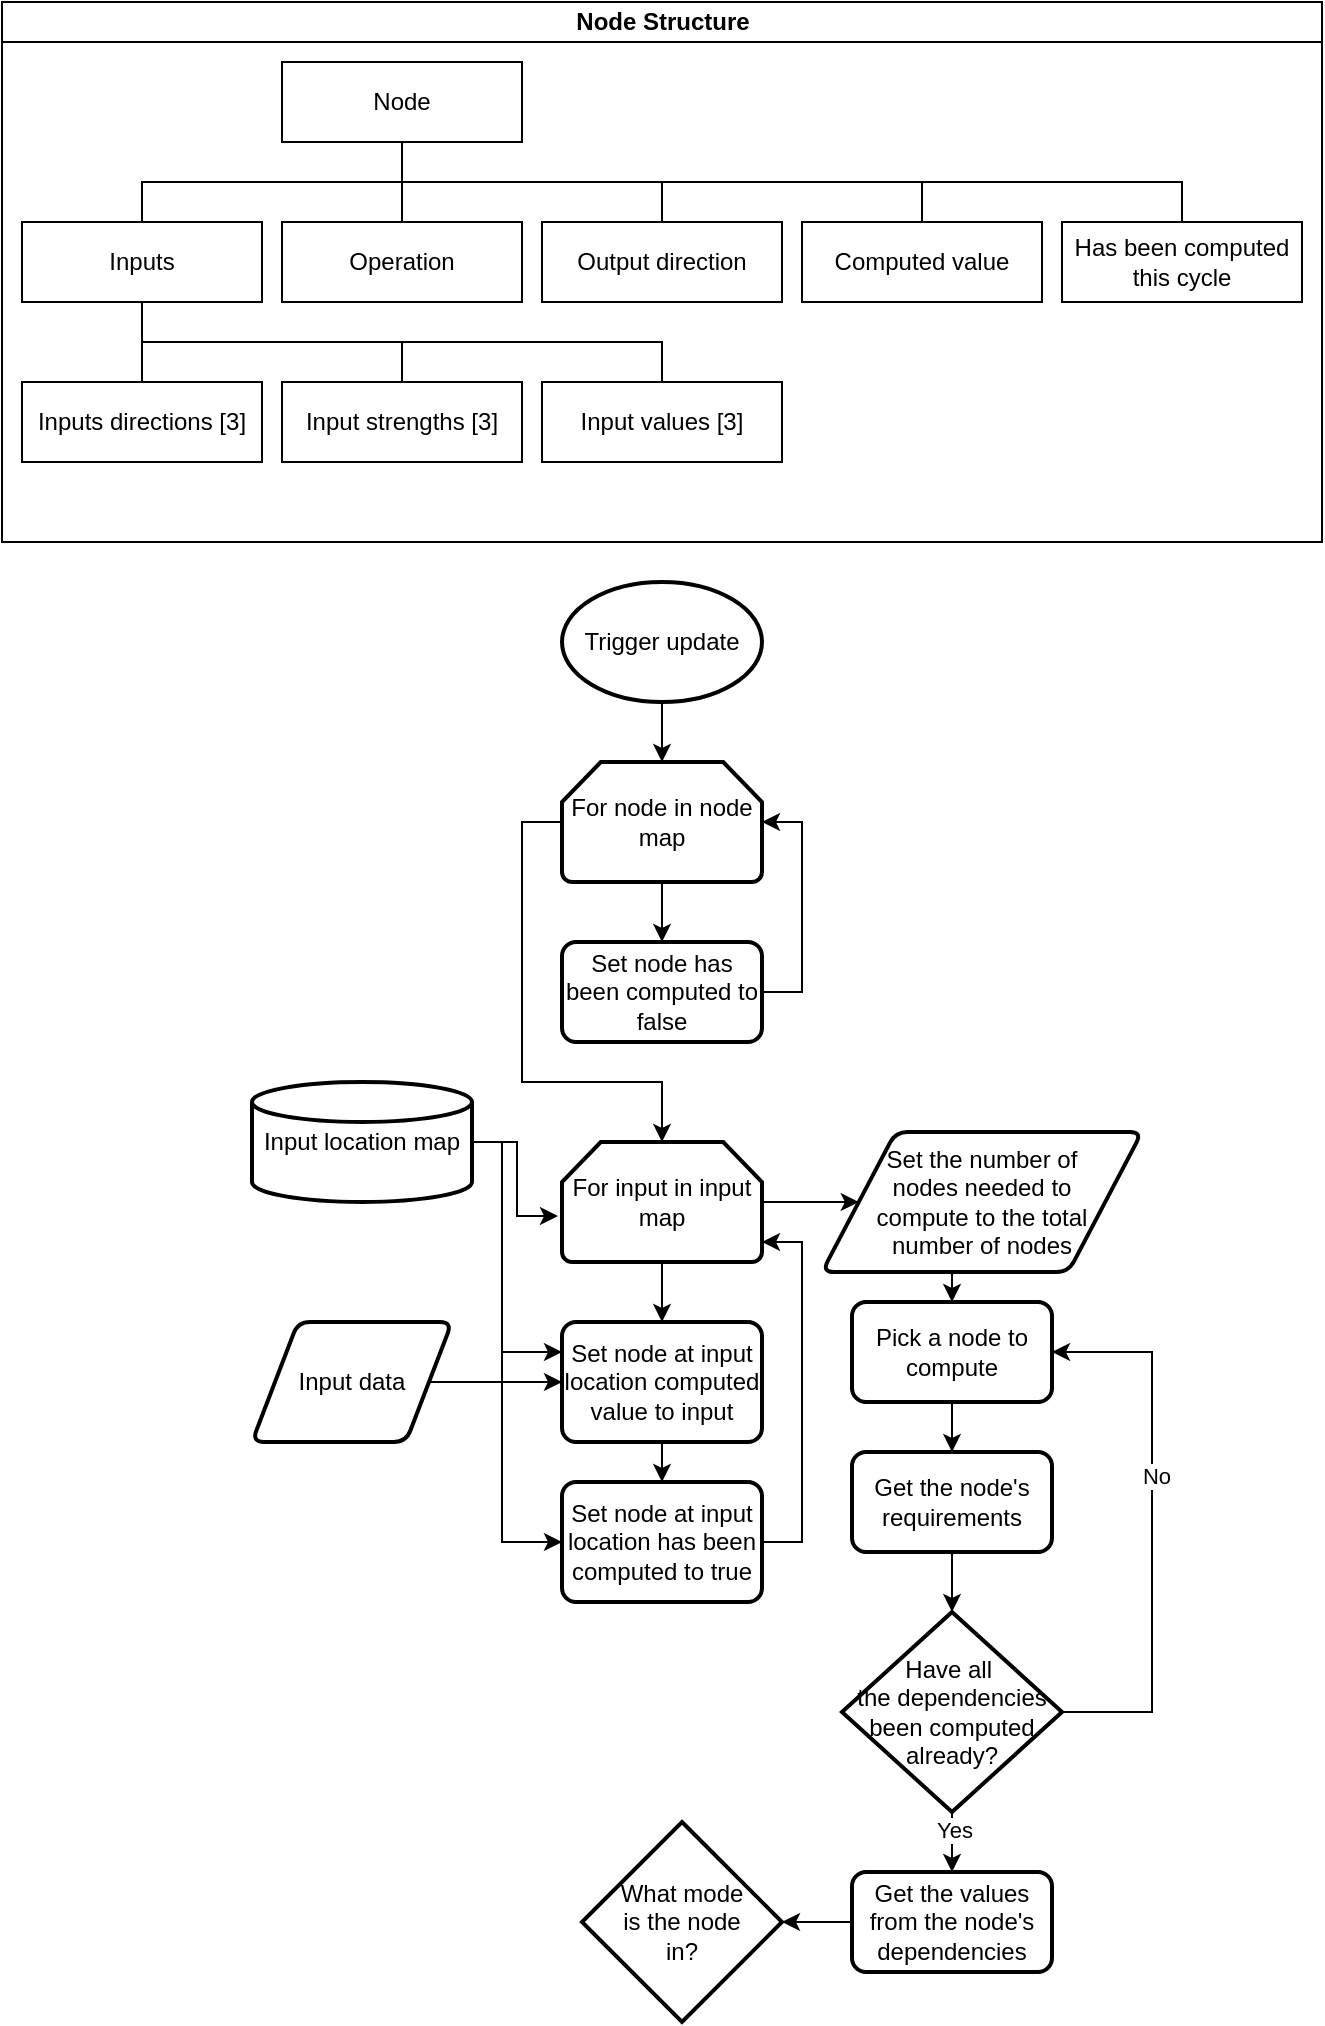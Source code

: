 <mxfile version="13.0.3" type="device"><diagram id="FFgyu5ohU4zH0UG_RXt_" name="Page-1"><mxGraphModel dx="946" dy="599" grid="1" gridSize="10" guides="1" tooltips="1" connect="1" arrows="1" fold="1" page="1" pageScale="1" pageWidth="827" pageHeight="1169" math="0" shadow="0"><root><mxCell id="0"/><mxCell id="1" parent="0"/><mxCell id="eCqM86l0S-8VM-PguCR6-3" value="Node Structure" style="swimlane;html=1;startSize=20;horizontal=1;containerType=tree;" vertex="1" parent="1"><mxGeometry x="10" y="10" width="660" height="270" as="geometry"/></mxCell><mxCell id="eCqM86l0S-8VM-PguCR6-5" value="Node" style="whiteSpace=wrap;html=1;treeFolding=1;treeMoving=1;newEdgeStyle={&quot;edgeStyle&quot;:&quot;elbowEdgeStyle&quot;,&quot;startArrow&quot;:&quot;none&quot;,&quot;endArrow&quot;:&quot;none&quot;};" vertex="1" parent="eCqM86l0S-8VM-PguCR6-3"><mxGeometry x="140" y="30" width="120" height="40" as="geometry"/></mxCell><mxCell id="eCqM86l0S-8VM-PguCR6-8" value="" style="edgeStyle=elbowEdgeStyle;rounded=0;orthogonalLoop=1;jettySize=auto;html=1;elbow=vertical;startArrow=none;endArrow=none;" edge="1" source="eCqM86l0S-8VM-PguCR6-5" target="eCqM86l0S-8VM-PguCR6-9" parent="eCqM86l0S-8VM-PguCR6-3"><mxGeometry relative="1" as="geometry"/></mxCell><mxCell id="eCqM86l0S-8VM-PguCR6-9" value="Operation" style="whiteSpace=wrap;html=1;treeFolding=1;treeMoving=1;newEdgeStyle={&quot;edgeStyle&quot;:&quot;elbowEdgeStyle&quot;,&quot;startArrow&quot;:&quot;none&quot;,&quot;endArrow&quot;:&quot;none&quot;};" vertex="1" parent="eCqM86l0S-8VM-PguCR6-3"><mxGeometry x="140" y="110" width="120" height="40" as="geometry"/></mxCell><mxCell id="eCqM86l0S-8VM-PguCR6-10" value="" style="edgeStyle=elbowEdgeStyle;rounded=0;orthogonalLoop=1;jettySize=auto;html=1;elbow=vertical;startArrow=none;endArrow=none;" edge="1" source="eCqM86l0S-8VM-PguCR6-5" target="eCqM86l0S-8VM-PguCR6-11" parent="eCqM86l0S-8VM-PguCR6-3"><mxGeometry relative="1" as="geometry"/></mxCell><mxCell id="eCqM86l0S-8VM-PguCR6-11" value="Output direction" style="whiteSpace=wrap;html=1;treeFolding=1;treeMoving=1;newEdgeStyle={&quot;edgeStyle&quot;:&quot;elbowEdgeStyle&quot;,&quot;startArrow&quot;:&quot;none&quot;,&quot;endArrow&quot;:&quot;none&quot;};" vertex="1" parent="eCqM86l0S-8VM-PguCR6-3"><mxGeometry x="270" y="110" width="120" height="40" as="geometry"/></mxCell><mxCell id="eCqM86l0S-8VM-PguCR6-14" value="" style="edgeStyle=elbowEdgeStyle;rounded=0;orthogonalLoop=1;jettySize=auto;html=1;elbow=vertical;startArrow=none;endArrow=none;" edge="1" source="eCqM86l0S-8VM-PguCR6-5" target="eCqM86l0S-8VM-PguCR6-15" parent="eCqM86l0S-8VM-PguCR6-3"><mxGeometry relative="1" as="geometry"/></mxCell><mxCell id="eCqM86l0S-8VM-PguCR6-15" value="Inputs" style="whiteSpace=wrap;html=1;treeFolding=1;treeMoving=1;newEdgeStyle={&quot;edgeStyle&quot;:&quot;elbowEdgeStyle&quot;,&quot;startArrow&quot;:&quot;none&quot;,&quot;endArrow&quot;:&quot;none&quot;};" vertex="1" parent="eCqM86l0S-8VM-PguCR6-3"><mxGeometry x="10" y="110" width="120" height="40" as="geometry"/></mxCell><mxCell id="eCqM86l0S-8VM-PguCR6-16" value="" style="edgeStyle=elbowEdgeStyle;rounded=0;orthogonalLoop=1;jettySize=auto;html=1;elbow=vertical;startArrow=none;endArrow=none;" edge="1" target="eCqM86l0S-8VM-PguCR6-17" source="eCqM86l0S-8VM-PguCR6-15" parent="eCqM86l0S-8VM-PguCR6-3"><mxGeometry relative="1" as="geometry"><mxPoint x="440" y="220" as="sourcePoint"/></mxGeometry></mxCell><mxCell id="eCqM86l0S-8VM-PguCR6-17" value="Inputs directions [3]" style="whiteSpace=wrap;html=1;treeFolding=1;treeMoving=1;newEdgeStyle={&quot;edgeStyle&quot;:&quot;elbowEdgeStyle&quot;,&quot;startArrow&quot;:&quot;none&quot;,&quot;endArrow&quot;:&quot;none&quot;};" vertex="1" parent="eCqM86l0S-8VM-PguCR6-3"><mxGeometry x="10" y="190" width="120" height="40" as="geometry"/></mxCell><mxCell id="eCqM86l0S-8VM-PguCR6-18" value="" style="edgeStyle=elbowEdgeStyle;rounded=0;orthogonalLoop=1;jettySize=auto;html=1;elbow=vertical;startArrow=none;endArrow=none;" edge="1" target="eCqM86l0S-8VM-PguCR6-19" source="eCqM86l0S-8VM-PguCR6-15" parent="eCqM86l0S-8VM-PguCR6-3"><mxGeometry relative="1" as="geometry"><mxPoint x="440" y="220" as="sourcePoint"/></mxGeometry></mxCell><mxCell id="eCqM86l0S-8VM-PguCR6-19" value="Input strengths [3]" style="whiteSpace=wrap;html=1;treeFolding=1;treeMoving=1;newEdgeStyle={&quot;edgeStyle&quot;:&quot;elbowEdgeStyle&quot;,&quot;startArrow&quot;:&quot;none&quot;,&quot;endArrow&quot;:&quot;none&quot;};" vertex="1" parent="eCqM86l0S-8VM-PguCR6-3"><mxGeometry x="140" y="190" width="120" height="40" as="geometry"/></mxCell><mxCell id="eCqM86l0S-8VM-PguCR6-20" value="" style="edgeStyle=elbowEdgeStyle;rounded=0;orthogonalLoop=1;jettySize=auto;html=1;elbow=vertical;startArrow=none;endArrow=none;" edge="1" target="eCqM86l0S-8VM-PguCR6-21" source="eCqM86l0S-8VM-PguCR6-15" parent="eCqM86l0S-8VM-PguCR6-3"><mxGeometry relative="1" as="geometry"><mxPoint x="340" y="220" as="sourcePoint"/></mxGeometry></mxCell><mxCell id="eCqM86l0S-8VM-PguCR6-21" value="Input values [3]" style="whiteSpace=wrap;html=1;treeFolding=1;treeMoving=1;newEdgeStyle={&quot;edgeStyle&quot;:&quot;elbowEdgeStyle&quot;,&quot;startArrow&quot;:&quot;none&quot;,&quot;endArrow&quot;:&quot;none&quot;};" vertex="1" parent="eCqM86l0S-8VM-PguCR6-3"><mxGeometry x="270" y="190" width="120" height="40" as="geometry"/></mxCell><mxCell id="eCqM86l0S-8VM-PguCR6-22" value="" style="edgeStyle=elbowEdgeStyle;rounded=0;orthogonalLoop=1;jettySize=auto;html=1;elbow=vertical;startArrow=none;endArrow=none;" edge="1" source="eCqM86l0S-8VM-PguCR6-5" target="eCqM86l0S-8VM-PguCR6-23" parent="eCqM86l0S-8VM-PguCR6-3"><mxGeometry relative="1" as="geometry"/></mxCell><mxCell id="eCqM86l0S-8VM-PguCR6-23" value="Computed value" style="whiteSpace=wrap;html=1;treeFolding=1;treeMoving=1;newEdgeStyle={&quot;edgeStyle&quot;:&quot;elbowEdgeStyle&quot;,&quot;startArrow&quot;:&quot;none&quot;,&quot;endArrow&quot;:&quot;none&quot;};" vertex="1" parent="eCqM86l0S-8VM-PguCR6-3"><mxGeometry x="400" y="110" width="120" height="40" as="geometry"/></mxCell><mxCell id="eCqM86l0S-8VM-PguCR6-24" value="" style="edgeStyle=elbowEdgeStyle;rounded=0;orthogonalLoop=1;jettySize=auto;html=1;elbow=vertical;startArrow=none;endArrow=none;" edge="1" source="eCqM86l0S-8VM-PguCR6-5" target="eCqM86l0S-8VM-PguCR6-25" parent="eCqM86l0S-8VM-PguCR6-3"><mxGeometry relative="1" as="geometry"/></mxCell><mxCell id="eCqM86l0S-8VM-PguCR6-25" value="Has been computed this cycle" style="whiteSpace=wrap;html=1;treeFolding=1;treeMoving=1;newEdgeStyle={&quot;edgeStyle&quot;:&quot;elbowEdgeStyle&quot;,&quot;startArrow&quot;:&quot;none&quot;,&quot;endArrow&quot;:&quot;none&quot;};" vertex="1" parent="eCqM86l0S-8VM-PguCR6-3"><mxGeometry x="530" y="110" width="120" height="40" as="geometry"/></mxCell><mxCell id="eCqM86l0S-8VM-PguCR6-56" value="" style="edgeStyle=orthogonalEdgeStyle;rounded=0;orthogonalLoop=1;jettySize=auto;html=1;" edge="1" parent="1" source="eCqM86l0S-8VM-PguCR6-26" target="eCqM86l0S-8VM-PguCR6-51"><mxGeometry relative="1" as="geometry"/></mxCell><mxCell id="eCqM86l0S-8VM-PguCR6-26" value="Trigger update" style="strokeWidth=2;html=1;shape=mxgraph.flowchart.start_1;whiteSpace=wrap;" vertex="1" parent="1"><mxGeometry x="290" y="300" width="100" height="60" as="geometry"/></mxCell><mxCell id="eCqM86l0S-8VM-PguCR6-39" style="edgeStyle=orthogonalEdgeStyle;rounded=0;orthogonalLoop=1;jettySize=auto;html=1;entryX=0;entryY=0.5;entryDx=0;entryDy=0;" edge="1" parent="1" source="eCqM86l0S-8VM-PguCR6-27" target="eCqM86l0S-8VM-PguCR6-38"><mxGeometry relative="1" as="geometry"/></mxCell><mxCell id="eCqM86l0S-8VM-PguCR6-27" value="Input data" style="shape=parallelogram;html=1;strokeWidth=2;perimeter=parallelogramPerimeter;whiteSpace=wrap;rounded=1;arcSize=12;size=0.23;" vertex="1" parent="1"><mxGeometry x="135" y="670" width="100" height="60" as="geometry"/></mxCell><mxCell id="eCqM86l0S-8VM-PguCR6-33" style="edgeStyle=orthogonalEdgeStyle;rounded=0;orthogonalLoop=1;jettySize=auto;html=1;entryX=-0.02;entryY=0.617;entryDx=0;entryDy=0;entryPerimeter=0;" edge="1" parent="1" source="eCqM86l0S-8VM-PguCR6-29" target="eCqM86l0S-8VM-PguCR6-31"><mxGeometry relative="1" as="geometry"/></mxCell><mxCell id="eCqM86l0S-8VM-PguCR6-40" style="edgeStyle=orthogonalEdgeStyle;rounded=0;orthogonalLoop=1;jettySize=auto;html=1;entryX=0;entryY=0.25;entryDx=0;entryDy=0;" edge="1" parent="1" source="eCqM86l0S-8VM-PguCR6-29" target="eCqM86l0S-8VM-PguCR6-38"><mxGeometry relative="1" as="geometry"><Array as="points"><mxPoint x="260" y="580"/><mxPoint x="260" y="685"/></Array></mxGeometry></mxCell><mxCell id="eCqM86l0S-8VM-PguCR6-43" style="edgeStyle=orthogonalEdgeStyle;rounded=0;orthogonalLoop=1;jettySize=auto;html=1;entryX=0;entryY=0.5;entryDx=0;entryDy=0;" edge="1" parent="1" source="eCqM86l0S-8VM-PguCR6-29" target="eCqM86l0S-8VM-PguCR6-41"><mxGeometry relative="1" as="geometry"><Array as="points"><mxPoint x="260" y="580"/><mxPoint x="260" y="780"/></Array></mxGeometry></mxCell><mxCell id="eCqM86l0S-8VM-PguCR6-29" value="Input location map" style="strokeWidth=2;html=1;shape=mxgraph.flowchart.database;whiteSpace=wrap;" vertex="1" parent="1"><mxGeometry x="135" y="550" width="110" height="60" as="geometry"/></mxCell><mxCell id="eCqM86l0S-8VM-PguCR6-35" value="" style="edgeStyle=orthogonalEdgeStyle;rounded=0;orthogonalLoop=1;jettySize=auto;html=1;entryX=0.5;entryY=0;entryDx=0;entryDy=0;" edge="1" parent="1" source="eCqM86l0S-8VM-PguCR6-31" target="eCqM86l0S-8VM-PguCR6-38"><mxGeometry relative="1" as="geometry"><mxPoint x="340" y="670" as="targetPoint"/></mxGeometry></mxCell><mxCell id="eCqM86l0S-8VM-PguCR6-72" style="edgeStyle=orthogonalEdgeStyle;rounded=0;orthogonalLoop=1;jettySize=auto;html=1;entryX=0;entryY=0.5;entryDx=0;entryDy=0;" edge="1" parent="1" source="eCqM86l0S-8VM-PguCR6-31" target="eCqM86l0S-8VM-PguCR6-71"><mxGeometry relative="1" as="geometry"/></mxCell><mxCell id="eCqM86l0S-8VM-PguCR6-31" value="For input in input map" style="strokeWidth=2;html=1;shape=mxgraph.flowchart.loop_limit;whiteSpace=wrap;" vertex="1" parent="1"><mxGeometry x="290" y="580" width="100" height="60" as="geometry"/></mxCell><mxCell id="eCqM86l0S-8VM-PguCR6-42" value="" style="edgeStyle=orthogonalEdgeStyle;rounded=0;orthogonalLoop=1;jettySize=auto;html=1;" edge="1" parent="1" source="eCqM86l0S-8VM-PguCR6-38" target="eCqM86l0S-8VM-PguCR6-41"><mxGeometry relative="1" as="geometry"/></mxCell><mxCell id="eCqM86l0S-8VM-PguCR6-38" value="Set node at input location computed value to input" style="rounded=1;whiteSpace=wrap;html=1;absoluteArcSize=1;arcSize=14;strokeWidth=2;" vertex="1" parent="1"><mxGeometry x="290" y="670" width="100" height="60" as="geometry"/></mxCell><mxCell id="eCqM86l0S-8VM-PguCR6-44" style="edgeStyle=orthogonalEdgeStyle;rounded=0;orthogonalLoop=1;jettySize=auto;html=1;" edge="1" parent="1" source="eCqM86l0S-8VM-PguCR6-41"><mxGeometry relative="1" as="geometry"><mxPoint x="390" y="630" as="targetPoint"/><Array as="points"><mxPoint x="410" y="780"/><mxPoint x="410" y="630"/><mxPoint x="390" y="630"/></Array></mxGeometry></mxCell><mxCell id="eCqM86l0S-8VM-PguCR6-41" value="Set node at input location has been computed to true" style="rounded=1;whiteSpace=wrap;html=1;absoluteArcSize=1;arcSize=14;strokeWidth=2;" vertex="1" parent="1"><mxGeometry x="290" y="750" width="100" height="60" as="geometry"/></mxCell><mxCell id="eCqM86l0S-8VM-PguCR6-62" style="edgeStyle=orthogonalEdgeStyle;rounded=0;orthogonalLoop=1;jettySize=auto;html=1;exitX=0.5;exitY=1;exitDx=0;exitDy=0;entryX=0.5;entryY=0;entryDx=0;entryDy=0;" edge="1" parent="1" source="eCqM86l0S-8VM-PguCR6-49" target="eCqM86l0S-8VM-PguCR6-59"><mxGeometry relative="1" as="geometry"/></mxCell><mxCell id="eCqM86l0S-8VM-PguCR6-49" value="Pick a node to compute" style="rounded=1;whiteSpace=wrap;html=1;absoluteArcSize=1;arcSize=14;strokeWidth=2;" vertex="1" parent="1"><mxGeometry x="435" y="660" width="100" height="50" as="geometry"/></mxCell><mxCell id="eCqM86l0S-8VM-PguCR6-53" value="" style="edgeStyle=orthogonalEdgeStyle;rounded=0;orthogonalLoop=1;jettySize=auto;html=1;" edge="1" parent="1" source="eCqM86l0S-8VM-PguCR6-51" target="eCqM86l0S-8VM-PguCR6-52"><mxGeometry relative="1" as="geometry"/></mxCell><mxCell id="eCqM86l0S-8VM-PguCR6-55" style="edgeStyle=orthogonalEdgeStyle;rounded=0;orthogonalLoop=1;jettySize=auto;html=1;" edge="1" parent="1" source="eCqM86l0S-8VM-PguCR6-51" target="eCqM86l0S-8VM-PguCR6-31"><mxGeometry relative="1" as="geometry"><Array as="points"><mxPoint x="270" y="420"/><mxPoint x="270" y="550"/><mxPoint x="340" y="550"/></Array></mxGeometry></mxCell><mxCell id="eCqM86l0S-8VM-PguCR6-51" value="For node in node map" style="strokeWidth=2;html=1;shape=mxgraph.flowchart.loop_limit;whiteSpace=wrap;" vertex="1" parent="1"><mxGeometry x="290" y="390" width="100" height="60" as="geometry"/></mxCell><mxCell id="eCqM86l0S-8VM-PguCR6-54" style="edgeStyle=orthogonalEdgeStyle;rounded=0;orthogonalLoop=1;jettySize=auto;html=1;entryX=1;entryY=0.5;entryDx=0;entryDy=0;entryPerimeter=0;" edge="1" parent="1" source="eCqM86l0S-8VM-PguCR6-52" target="eCqM86l0S-8VM-PguCR6-51"><mxGeometry relative="1" as="geometry"><Array as="points"><mxPoint x="410" y="505"/><mxPoint x="410" y="420"/></Array></mxGeometry></mxCell><mxCell id="eCqM86l0S-8VM-PguCR6-52" value="Set node has been computed to false" style="rounded=1;whiteSpace=wrap;html=1;absoluteArcSize=1;arcSize=14;strokeWidth=2;" vertex="1" parent="1"><mxGeometry x="290" y="480" width="100" height="50" as="geometry"/></mxCell><mxCell id="eCqM86l0S-8VM-PguCR6-64" style="edgeStyle=orthogonalEdgeStyle;rounded=0;orthogonalLoop=1;jettySize=auto;html=1;entryX=1;entryY=0.5;entryDx=0;entryDy=0;" edge="1" parent="1" source="eCqM86l0S-8VM-PguCR6-57" target="eCqM86l0S-8VM-PguCR6-49"><mxGeometry relative="1" as="geometry"><Array as="points"><mxPoint x="585" y="865"/><mxPoint x="585" y="685"/></Array></mxGeometry></mxCell><mxCell id="eCqM86l0S-8VM-PguCR6-65" value="No" style="edgeLabel;html=1;align=center;verticalAlign=middle;resizable=0;points=[];" vertex="1" connectable="0" parent="eCqM86l0S-8VM-PguCR6-64"><mxGeometry x="0.185" y="-2" relative="1" as="geometry"><mxPoint as="offset"/></mxGeometry></mxCell><mxCell id="eCqM86l0S-8VM-PguCR6-68" value="" style="edgeStyle=orthogonalEdgeStyle;rounded=0;orthogonalLoop=1;jettySize=auto;html=1;" edge="1" parent="1" source="eCqM86l0S-8VM-PguCR6-57" target="eCqM86l0S-8VM-PguCR6-67"><mxGeometry relative="1" as="geometry"/></mxCell><mxCell id="eCqM86l0S-8VM-PguCR6-69" value="Yes" style="edgeLabel;html=1;align=center;verticalAlign=middle;resizable=0;points=[];" vertex="1" connectable="0" parent="eCqM86l0S-8VM-PguCR6-68"><mxGeometry x="0.2" y="-1" relative="1" as="geometry"><mxPoint x="2" y="-1" as="offset"/></mxGeometry></mxCell><mxCell id="eCqM86l0S-8VM-PguCR6-57" value="Have all&amp;nbsp;&lt;br&gt;the dependencies been computed already?" style="strokeWidth=2;html=1;shape=mxgraph.flowchart.decision;whiteSpace=wrap;" vertex="1" parent="1"><mxGeometry x="430" y="815" width="110" height="100" as="geometry"/></mxCell><mxCell id="eCqM86l0S-8VM-PguCR6-63" value="" style="edgeStyle=orthogonalEdgeStyle;rounded=0;orthogonalLoop=1;jettySize=auto;html=1;" edge="1" parent="1" source="eCqM86l0S-8VM-PguCR6-59" target="eCqM86l0S-8VM-PguCR6-57"><mxGeometry relative="1" as="geometry"/></mxCell><mxCell id="eCqM86l0S-8VM-PguCR6-59" value="Get the node's requirements" style="rounded=1;whiteSpace=wrap;html=1;absoluteArcSize=1;arcSize=14;strokeWidth=2;" vertex="1" parent="1"><mxGeometry x="435" y="735" width="100" height="50" as="geometry"/></mxCell><mxCell id="eCqM86l0S-8VM-PguCR6-75" style="edgeStyle=orthogonalEdgeStyle;rounded=0;orthogonalLoop=1;jettySize=auto;html=1;" edge="1" parent="1" source="eCqM86l0S-8VM-PguCR6-67" target="eCqM86l0S-8VM-PguCR6-74"><mxGeometry relative="1" as="geometry"/></mxCell><mxCell id="eCqM86l0S-8VM-PguCR6-67" value="Get the values from the node's dependencies" style="rounded=1;whiteSpace=wrap;html=1;absoluteArcSize=1;arcSize=14;strokeWidth=2;" vertex="1" parent="1"><mxGeometry x="435" y="945" width="100" height="50" as="geometry"/></mxCell><mxCell id="eCqM86l0S-8VM-PguCR6-73" style="edgeStyle=orthogonalEdgeStyle;rounded=0;orthogonalLoop=1;jettySize=auto;html=1;exitX=0.5;exitY=1;exitDx=0;exitDy=0;entryX=0.5;entryY=0;entryDx=0;entryDy=0;" edge="1" parent="1" source="eCqM86l0S-8VM-PguCR6-71" target="eCqM86l0S-8VM-PguCR6-49"><mxGeometry relative="1" as="geometry"/></mxCell><mxCell id="eCqM86l0S-8VM-PguCR6-71" value="Set the number of &lt;br&gt;nodes needed to &lt;br&gt;compute to the total &lt;br&gt;number of nodes" style="shape=parallelogram;html=1;strokeWidth=2;perimeter=parallelogramPerimeter;whiteSpace=wrap;rounded=1;arcSize=12;size=0.23;" vertex="1" parent="1"><mxGeometry x="420" y="575" width="160" height="70" as="geometry"/></mxCell><mxCell id="eCqM86l0S-8VM-PguCR6-74" value="What mode &lt;br&gt;is the node &lt;br&gt;in?" style="strokeWidth=2;html=1;shape=mxgraph.flowchart.decision;whiteSpace=wrap;" vertex="1" parent="1"><mxGeometry x="300" y="920" width="100" height="100" as="geometry"/></mxCell></root></mxGraphModel></diagram></mxfile>